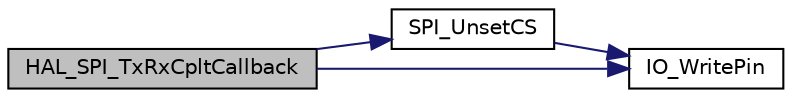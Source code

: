 digraph "HAL_SPI_TxRxCpltCallback"
{
  edge [fontname="Helvetica",fontsize="10",labelfontname="Helvetica",labelfontsize="10"];
  node [fontname="Helvetica",fontsize="10",shape=record];
  rankdir="LR";
  Node4 [label="HAL_SPI_TxRxCpltCallback",height=0.2,width=0.4,color="black", fillcolor="grey75", style="filled", fontcolor="black"];
  Node4 -> Node5 [color="midnightblue",fontsize="10",style="solid",fontname="Helvetica"];
  Node5 [label="SPI_UnsetCS",height=0.2,width=0.4,color="black", fillcolor="white", style="filled",URL="$spi_8c.html#a91406c314b72fede70c5b70edfb75dec",tooltip="sets Chip Select high to end SPI transmission. "];
  Node5 -> Node6 [color="midnightblue",fontsize="10",style="solid",fontname="Helvetica"];
  Node6 [label="IO_WritePin",height=0.2,width=0.4,color="black", fillcolor="white", style="filled",URL="$io_8c.html#a1709c6b36be8ee2ebaf5e076300b6a93",tooltip="Sets the state of a pin. "];
  Node4 -> Node6 [color="midnightblue",fontsize="10",style="solid",fontname="Helvetica"];
}
